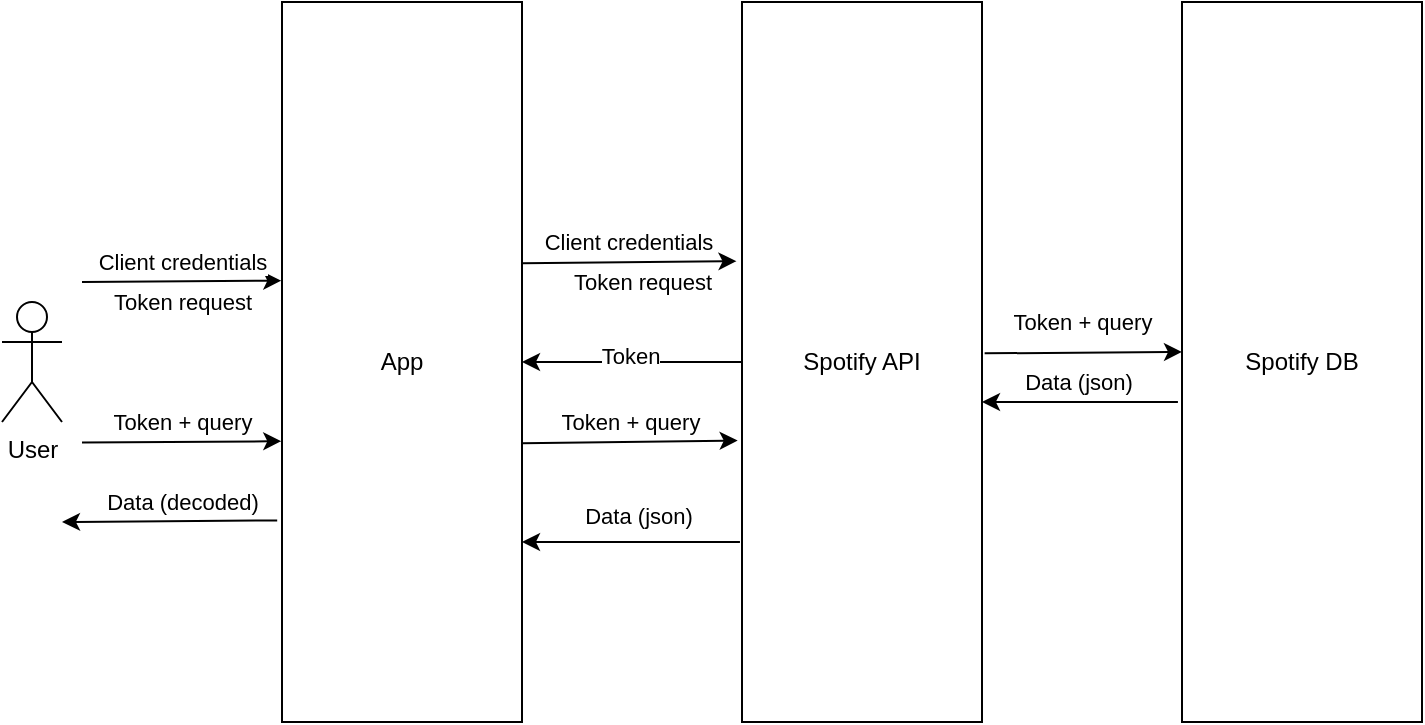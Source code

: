 <mxfile version="20.7.3" type="device"><diagram id="kkeOVy-UeaIgRXnQb4Lh" name="Page-1"><mxGraphModel dx="989" dy="539" grid="1" gridSize="10" guides="1" tooltips="1" connect="1" arrows="1" fold="1" page="1" pageScale="1" pageWidth="850" pageHeight="1100" math="0" shadow="0"><root><mxCell id="0"/><mxCell id="1" parent="0"/><mxCell id="hssb_KHNNa2tLjp9-2dW-12" value="&lt;div&gt;User&lt;/div&gt;" style="shape=umlActor;verticalLabelPosition=bottom;verticalAlign=top;html=1;outlineConnect=0;" parent="1" vertex="1"><mxGeometry x="10" y="300" width="30" height="60" as="geometry"/></mxCell><mxCell id="hssb_KHNNa2tLjp9-2dW-13" value="App" style="rounded=0;whiteSpace=wrap;html=1;" parent="1" vertex="1"><mxGeometry x="150" y="150" width="120" height="360" as="geometry"/></mxCell><mxCell id="hssb_KHNNa2tLjp9-2dW-14" value="&lt;div&gt;Spotify API&lt;/div&gt;" style="rounded=0;whiteSpace=wrap;html=1;" parent="1" vertex="1"><mxGeometry x="380" y="150" width="120" height="360" as="geometry"/></mxCell><mxCell id="hssb_KHNNa2tLjp9-2dW-15" value="Spotify DB" style="rounded=0;whiteSpace=wrap;html=1;" parent="1" vertex="1"><mxGeometry x="600" y="150" width="120" height="360" as="geometry"/></mxCell><mxCell id="hssb_KHNNa2tLjp9-2dW-20" value="" style="endArrow=classic;html=1;rounded=0;entryX=-0.003;entryY=0.387;entryDx=0;entryDy=0;entryPerimeter=0;" parent="1" target="hssb_KHNNa2tLjp9-2dW-13" edge="1"><mxGeometry width="50" height="50" relative="1" as="geometry"><mxPoint x="50" y="290" as="sourcePoint"/><mxPoint x="450" y="350" as="targetPoint"/></mxGeometry></mxCell><mxCell id="hssb_KHNNa2tLjp9-2dW-21" value="Client credentials" style="edgeLabel;html=1;align=center;verticalAlign=middle;resizable=0;points=[];" parent="hssb_KHNNa2tLjp9-2dW-20" vertex="1" connectable="0"><mxGeometry x="-0.177" relative="1" as="geometry"><mxPoint x="9" y="-10" as="offset"/></mxGeometry></mxCell><mxCell id="hssb_KHNNa2tLjp9-2dW-23" value="" style="endArrow=classic;html=1;rounded=0;entryX=-0.023;entryY=0.36;entryDx=0;entryDy=0;entryPerimeter=0;" parent="1" target="hssb_KHNNa2tLjp9-2dW-14" edge="1"><mxGeometry width="50" height="50" relative="1" as="geometry"><mxPoint x="270" y="280.68" as="sourcePoint"/><mxPoint x="369.64" y="280.0" as="targetPoint"/></mxGeometry></mxCell><mxCell id="hssb_KHNNa2tLjp9-2dW-24" value="Client credentials" style="edgeLabel;html=1;align=center;verticalAlign=middle;resizable=0;points=[];" parent="hssb_KHNNa2tLjp9-2dW-23" vertex="1" connectable="0"><mxGeometry x="-0.177" relative="1" as="geometry"><mxPoint x="9" y="-10" as="offset"/></mxGeometry></mxCell><mxCell id="hssb_KHNNa2tLjp9-2dW-25" value="" style="endArrow=classic;html=1;rounded=0;exitX=0;exitY=0.5;exitDx=0;exitDy=0;entryX=1;entryY=0.5;entryDx=0;entryDy=0;" parent="1" source="hssb_KHNNa2tLjp9-2dW-14" target="hssb_KHNNa2tLjp9-2dW-13" edge="1"><mxGeometry width="50" height="50" relative="1" as="geometry"><mxPoint x="272.76" y="351.08" as="sourcePoint"/><mxPoint x="340" y="410" as="targetPoint"/><Array as="points"><mxPoint x="340" y="330"/><mxPoint x="310" y="330"/></Array></mxGeometry></mxCell><mxCell id="hssb_KHNNa2tLjp9-2dW-27" value="Token request" style="edgeLabel;html=1;align=center;verticalAlign=middle;resizable=0;points=[];" parent="1" vertex="1" connectable="0"><mxGeometry x="99.999" y="300.002" as="geometry"/></mxCell><mxCell id="hssb_KHNNa2tLjp9-2dW-28" value="Token request" style="edgeLabel;html=1;align=center;verticalAlign=middle;resizable=0;points=[];" parent="1" vertex="1" connectable="0"><mxGeometry x="329.999" y="290.002" as="geometry"/></mxCell><mxCell id="hssb_KHNNa2tLjp9-2dW-29" value="Token" style="edgeLabel;html=1;align=center;verticalAlign=middle;resizable=0;points=[];" parent="1" vertex="1" connectable="0"><mxGeometry x="320.399" y="290.002" as="geometry"><mxPoint x="3" y="37" as="offset"/></mxGeometry></mxCell><mxCell id="hssb_KHNNa2tLjp9-2dW-30" value="" style="endArrow=classic;html=1;rounded=0;entryX=-0.003;entryY=0.387;entryDx=0;entryDy=0;entryPerimeter=0;" parent="1" edge="1"><mxGeometry width="50" height="50" relative="1" as="geometry"><mxPoint x="50" y="370.28" as="sourcePoint"/><mxPoint x="149.64" y="369.6" as="targetPoint"/></mxGeometry></mxCell><mxCell id="hssb_KHNNa2tLjp9-2dW-31" value="Token + query" style="edgeLabel;html=1;align=center;verticalAlign=middle;resizable=0;points=[];" parent="hssb_KHNNa2tLjp9-2dW-30" vertex="1" connectable="0"><mxGeometry x="-0.177" relative="1" as="geometry"><mxPoint x="9" y="-10" as="offset"/></mxGeometry></mxCell><mxCell id="hssb_KHNNa2tLjp9-2dW-33" value="" style="endArrow=classic;html=1;rounded=0;entryX=-0.018;entryY=0.609;entryDx=0;entryDy=0;entryPerimeter=0;" parent="1" target="hssb_KHNNa2tLjp9-2dW-14" edge="1"><mxGeometry width="50" height="50" relative="1" as="geometry"><mxPoint x="270" y="370.68" as="sourcePoint"/><mxPoint x="369.64" y="370.0" as="targetPoint"/></mxGeometry></mxCell><mxCell id="hssb_KHNNa2tLjp9-2dW-34" value="Token + query" style="edgeLabel;html=1;align=center;verticalAlign=middle;resizable=0;points=[];" parent="hssb_KHNNa2tLjp9-2dW-33" vertex="1" connectable="0"><mxGeometry x="-0.177" relative="1" as="geometry"><mxPoint x="9" y="-10" as="offset"/></mxGeometry></mxCell><mxCell id="hssb_KHNNa2tLjp9-2dW-35" value="" style="endArrow=classic;html=1;rounded=0;exitX=1.011;exitY=0.488;exitDx=0;exitDy=0;exitPerimeter=0;entryX=0;entryY=0.486;entryDx=0;entryDy=0;entryPerimeter=0;" parent="1" source="hssb_KHNNa2tLjp9-2dW-14" target="hssb_KHNNa2tLjp9-2dW-15" edge="1"><mxGeometry width="50" height="50" relative="1" as="geometry"><mxPoint x="400" y="400" as="sourcePoint"/><mxPoint x="450" y="350" as="targetPoint"/></mxGeometry></mxCell><mxCell id="hssb_KHNNa2tLjp9-2dW-37" value="Token + query" style="edgeLabel;html=1;align=center;verticalAlign=middle;resizable=0;points=[];" parent="1" vertex="1" connectable="0"><mxGeometry x="549.999" y="310.002" as="geometry"/></mxCell><mxCell id="hssb_KHNNa2tLjp9-2dW-39" value="" style="endArrow=classic;html=1;rounded=0;exitX=0;exitY=0.611;exitDx=0;exitDy=0;exitPerimeter=0;entryX=1.017;entryY=0.611;entryDx=0;entryDy=0;entryPerimeter=0;" parent="1" edge="1"><mxGeometry width="50" height="50" relative="1" as="geometry"><mxPoint x="597.96" y="349.96" as="sourcePoint"/><mxPoint x="500.0" y="349.96" as="targetPoint"/></mxGeometry></mxCell><mxCell id="hssb_KHNNa2tLjp9-2dW-40" value="Data (json)" style="edgeLabel;html=1;align=center;verticalAlign=middle;resizable=0;points=[];" parent="1" vertex="1" connectable="0"><mxGeometry x="547.959" y="340.002" as="geometry"/></mxCell><mxCell id="hssb_KHNNa2tLjp9-2dW-41" value="" style="endArrow=classic;html=1;rounded=0;exitX=0;exitY=0.611;exitDx=0;exitDy=0;exitPerimeter=0;entryX=1;entryY=0.75;entryDx=0;entryDy=0;" parent="1" target="hssb_KHNNa2tLjp9-2dW-13" edge="1"><mxGeometry width="50" height="50" relative="1" as="geometry"><mxPoint x="378.98" y="420.0" as="sourcePoint"/><mxPoint x="281.02" y="420.0" as="targetPoint"/></mxGeometry></mxCell><mxCell id="hssb_KHNNa2tLjp9-2dW-42" value="Data (json)" style="edgeLabel;html=1;align=center;verticalAlign=middle;resizable=0;points=[];" parent="1" vertex="1" connectable="0"><mxGeometry x="569.999" y="370.002" as="geometry"><mxPoint x="-242" y="37" as="offset"/></mxGeometry></mxCell><mxCell id="hssb_KHNNa2tLjp9-2dW-43" value="" style="endArrow=classic;html=1;rounded=0;exitX=-0.02;exitY=0.72;exitDx=0;exitDy=0;exitPerimeter=0;" parent="1" source="hssb_KHNNa2tLjp9-2dW-13" edge="1"><mxGeometry width="50" height="50" relative="1" as="geometry"><mxPoint x="400" y="400" as="sourcePoint"/><mxPoint x="40" y="410" as="targetPoint"/></mxGeometry></mxCell><mxCell id="hssb_KHNNa2tLjp9-2dW-45" value="Data (decoded)" style="edgeLabel;html=1;align=center;verticalAlign=middle;resizable=0;points=[];" parent="1" vertex="1" connectable="0"><mxGeometry x="99.999" y="400.002" as="geometry"/></mxCell></root></mxGraphModel></diagram></mxfile>